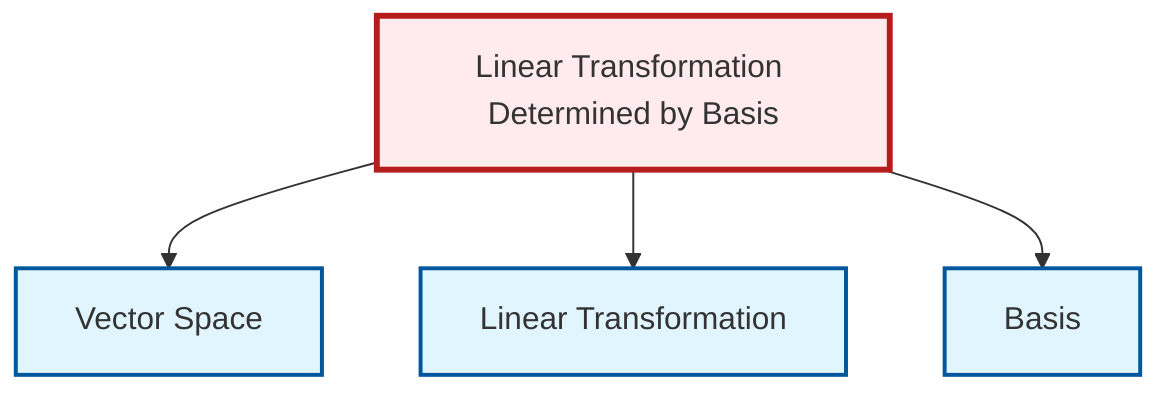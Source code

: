 graph TD
    classDef definition fill:#e1f5fe,stroke:#01579b,stroke-width:2px
    classDef theorem fill:#f3e5f5,stroke:#4a148c,stroke-width:2px
    classDef axiom fill:#fff3e0,stroke:#e65100,stroke-width:2px
    classDef example fill:#e8f5e9,stroke:#1b5e20,stroke-width:2px
    classDef current fill:#ffebee,stroke:#b71c1c,stroke-width:3px
    def-linear-transformation["Linear Transformation"]:::definition
    thm-linear-transformation-basis["Linear Transformation Determined by Basis"]:::theorem
    def-basis["Basis"]:::definition
    def-vector-space["Vector Space"]:::definition
    thm-linear-transformation-basis --> def-vector-space
    thm-linear-transformation-basis --> def-linear-transformation
    thm-linear-transformation-basis --> def-basis
    class thm-linear-transformation-basis current